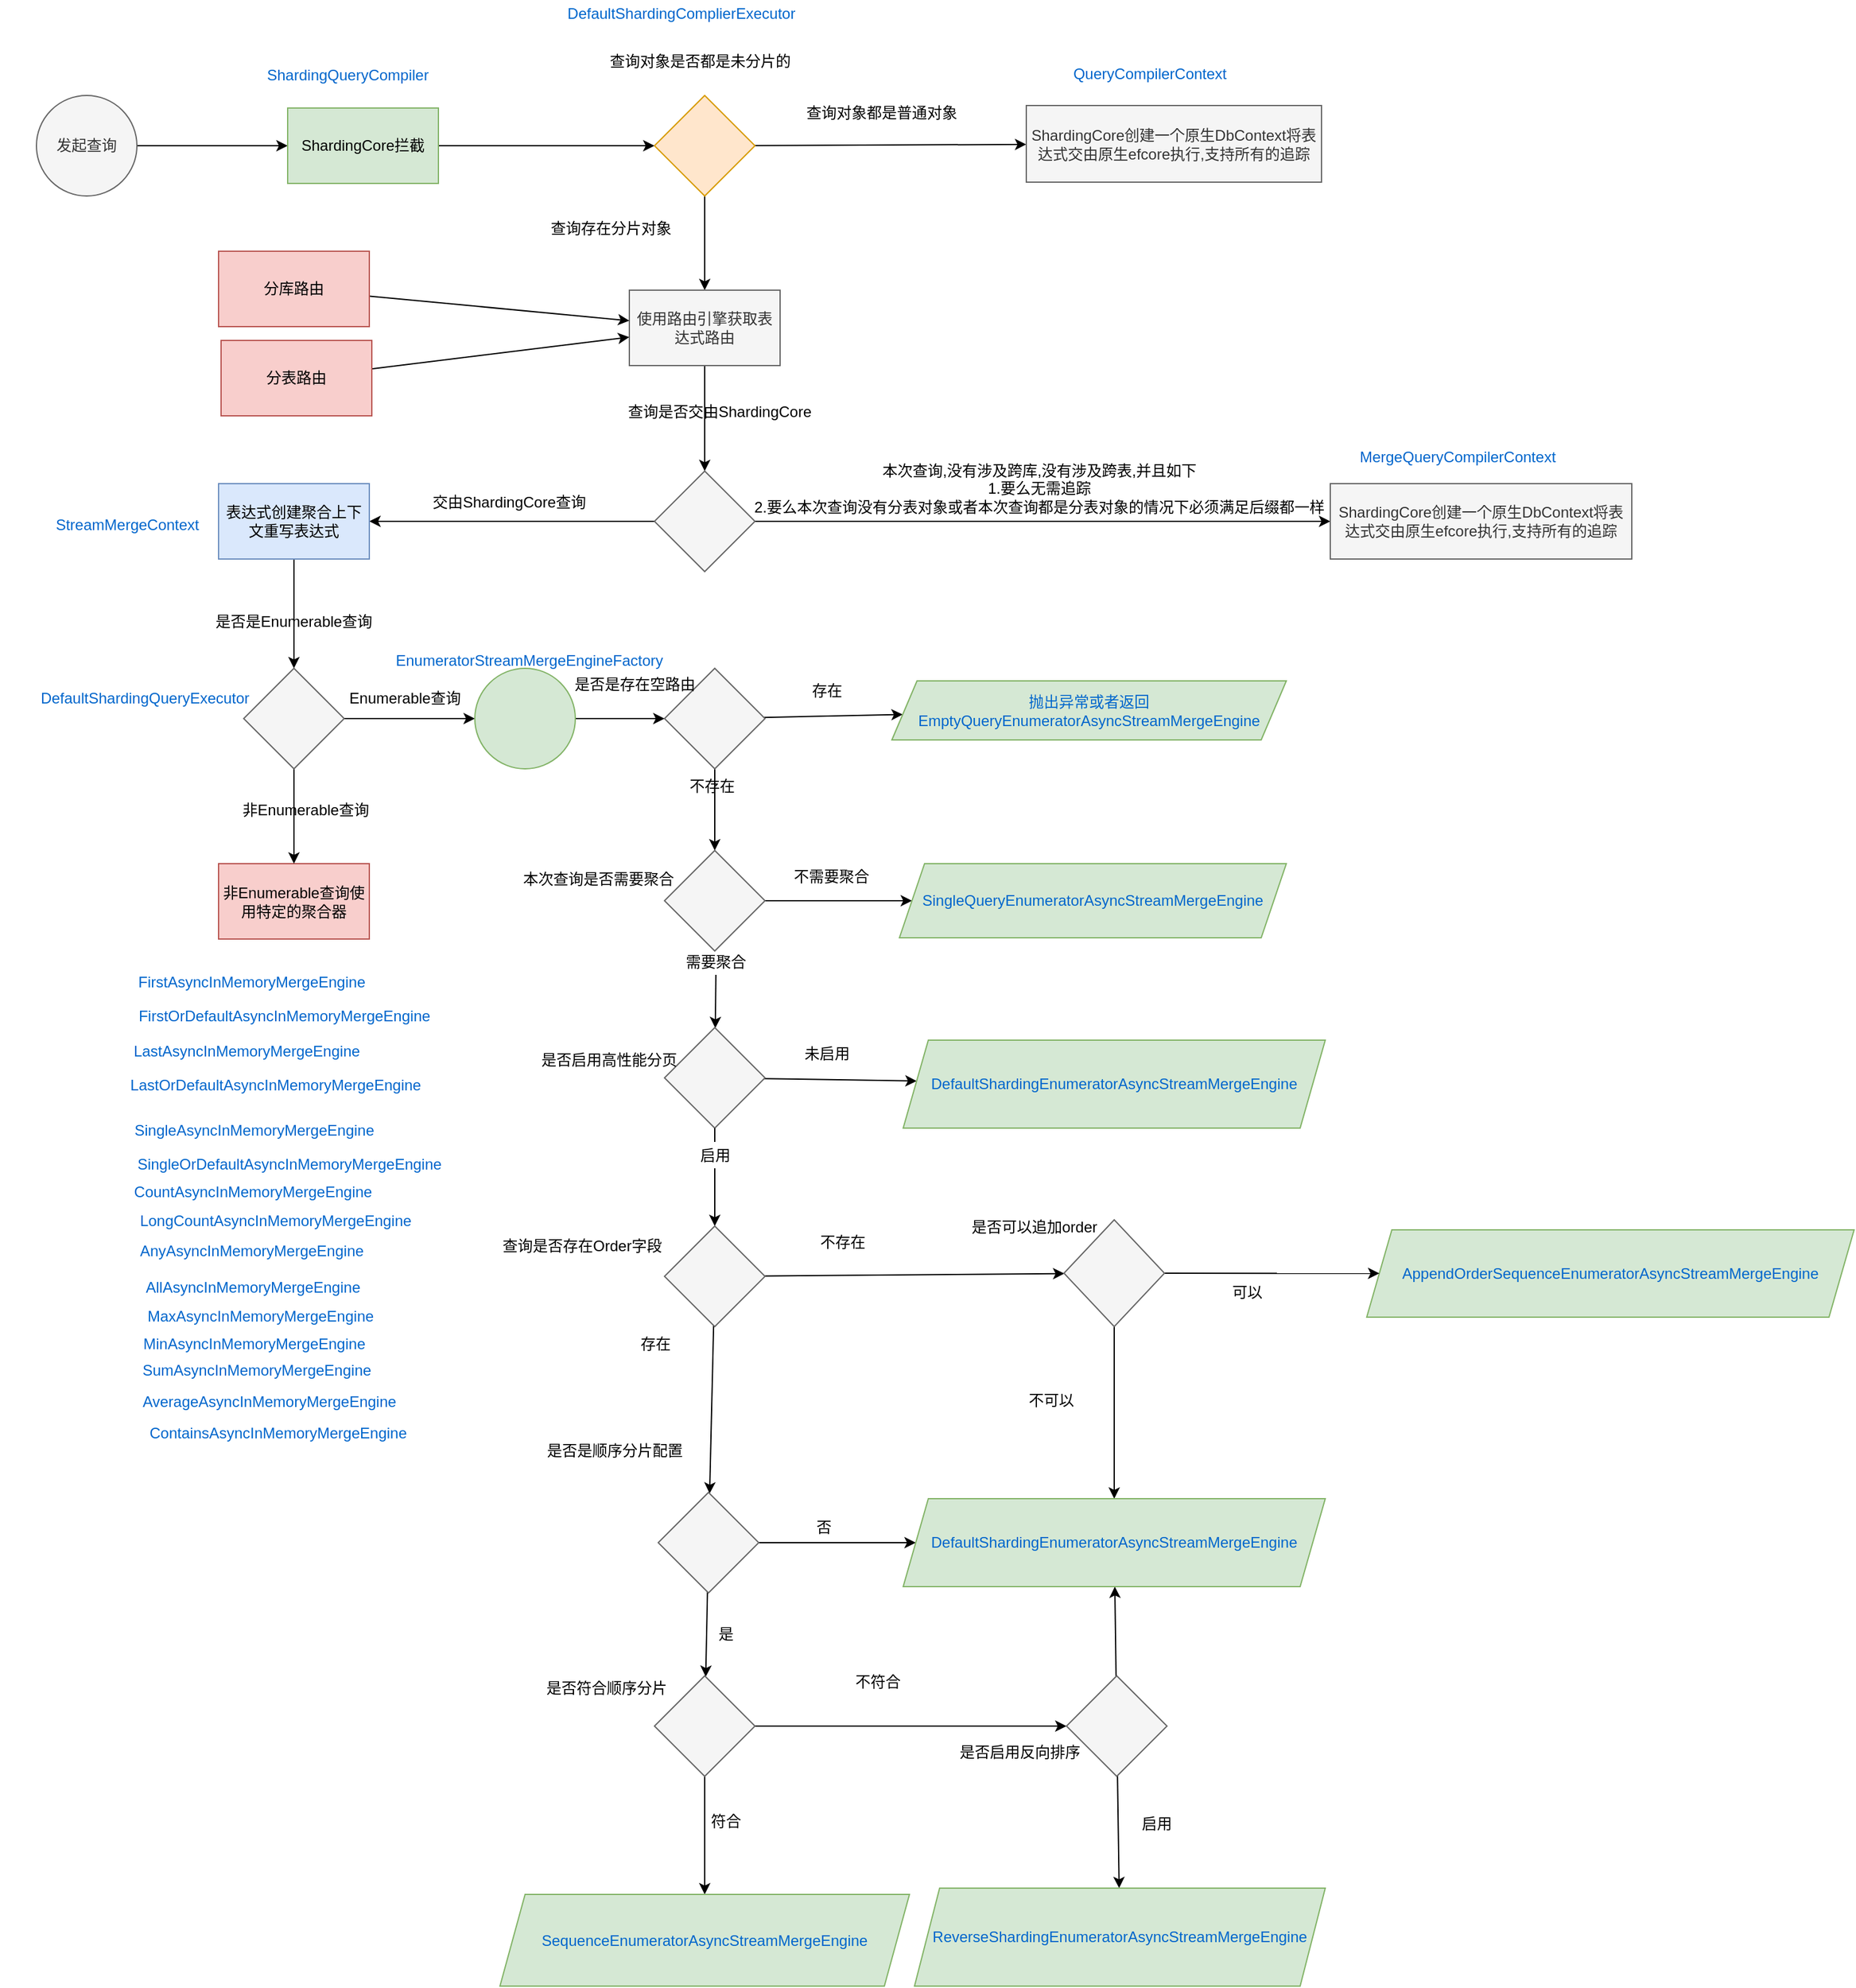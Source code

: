 <mxfile>
    <diagram id="MHCGI5zgXS09eTBA3wTT" name="第 1 页">
        <mxGraphModel dx="2422" dy="931" grid="0" gridSize="10" guides="1" tooltips="1" connect="1" arrows="1" fold="1" page="1" pageScale="1" pageWidth="827" pageHeight="1169" background="#ffffff" math="0" shadow="0">
            <root>
                <mxCell id="0"/>
                <mxCell id="1" parent="0"/>
                <mxCell id="4" style="edgeStyle=none;html=1;exitX=1;exitY=0.5;exitDx=0;exitDy=0;strokeColor=#000000;" edge="1" parent="1" source="2" target="3">
                    <mxGeometry relative="1" as="geometry"/>
                </mxCell>
                <mxCell id="2" value="发起查询" style="ellipse;whiteSpace=wrap;html=1;aspect=fixed;fillColor=#f5f5f5;strokeColor=#666666;fontColor=#333333;" vertex="1" parent="1">
                    <mxGeometry x="20" y="120" width="80" height="80" as="geometry"/>
                </mxCell>
                <mxCell id="7" style="edgeStyle=none;html=1;strokeColor=#000000;" edge="1" parent="1" source="3" target="5">
                    <mxGeometry relative="1" as="geometry"/>
                </mxCell>
                <mxCell id="3" value="&lt;font color=&quot;#000000&quot;&gt;ShardingCore拦截&lt;/font&gt;" style="rounded=0;whiteSpace=wrap;html=1;fillColor=#d5e8d4;strokeColor=#82b366;" vertex="1" parent="1">
                    <mxGeometry x="220" y="130" width="120" height="60" as="geometry"/>
                </mxCell>
                <mxCell id="9" style="edgeStyle=none;html=1;strokeColor=#000000;" edge="1" parent="1" source="5" target="8">
                    <mxGeometry relative="1" as="geometry"/>
                </mxCell>
                <mxCell id="12" style="edgeStyle=none;html=1;entryX=0.5;entryY=0;entryDx=0;entryDy=0;strokeColor=#000000;" edge="1" parent="1" source="5" target="11">
                    <mxGeometry relative="1" as="geometry"/>
                </mxCell>
                <mxCell id="5" value="" style="rhombus;whiteSpace=wrap;html=1;fillColor=#ffe6cc;strokeColor=#d79b00;" vertex="1" parent="1">
                    <mxGeometry x="512" y="120" width="80" height="80" as="geometry"/>
                </mxCell>
                <mxCell id="6" value="&lt;font color=&quot;#000000&quot;&gt;查询对象是否都是未分片的&lt;/font&gt;" style="text;html=1;strokeColor=none;fillColor=none;align=center;verticalAlign=middle;whiteSpace=wrap;rounded=0;" vertex="1" parent="1">
                    <mxGeometry x="445" y="81" width="207" height="23" as="geometry"/>
                </mxCell>
                <mxCell id="8" value="ShardingCore创建一个原生DbContext将表达式交由原生efcore执行,支持所有的追踪" style="rounded=0;whiteSpace=wrap;html=1;fillColor=#f5f5f5;strokeColor=#666666;fontColor=#333333;" vertex="1" parent="1">
                    <mxGeometry x="808" y="128" width="235" height="61" as="geometry"/>
                </mxCell>
                <mxCell id="10" value="&lt;font color=&quot;#000000&quot;&gt;查询对象都是普通对象&lt;/font&gt;" style="text;html=1;strokeColor=none;fillColor=none;align=center;verticalAlign=middle;whiteSpace=wrap;rounded=0;" vertex="1" parent="1">
                    <mxGeometry x="625" y="124" width="136" height="20" as="geometry"/>
                </mxCell>
                <mxCell id="20" style="edgeStyle=none;html=1;strokeColor=#000000;" edge="1" parent="1" source="11" target="19">
                    <mxGeometry relative="1" as="geometry"/>
                </mxCell>
                <mxCell id="11" value="使用路由引擎获取表达式路由" style="rounded=0;whiteSpace=wrap;html=1;fillColor=#f5f5f5;strokeColor=#666666;fontColor=#333333;" vertex="1" parent="1">
                    <mxGeometry x="492" y="275" width="120" height="60" as="geometry"/>
                </mxCell>
                <mxCell id="13" value="&lt;font color=&quot;#000000&quot;&gt;查询存在分片对象&lt;/font&gt;" style="text;html=1;strokeColor=none;fillColor=none;align=center;verticalAlign=middle;whiteSpace=wrap;rounded=0;" vertex="1" parent="1">
                    <mxGeometry x="417" y="216" width="121" height="20" as="geometry"/>
                </mxCell>
                <mxCell id="17" style="edgeStyle=none;html=1;strokeColor=#000000;" edge="1" parent="1" source="15" target="11">
                    <mxGeometry relative="1" as="geometry"/>
                </mxCell>
                <mxCell id="15" value="&lt;font color=&quot;#000000&quot;&gt;分库路由&lt;/font&gt;" style="rounded=0;whiteSpace=wrap;html=1;fillColor=#f8cecc;strokeColor=#b85450;" vertex="1" parent="1">
                    <mxGeometry x="165" y="244" width="120" height="60" as="geometry"/>
                </mxCell>
                <mxCell id="18" style="edgeStyle=none;html=1;entryX=0;entryY=0.622;entryDx=0;entryDy=0;entryPerimeter=0;strokeColor=#000000;" edge="1" parent="1" source="16" target="11">
                    <mxGeometry relative="1" as="geometry"/>
                </mxCell>
                <mxCell id="16" value="&lt;font color=&quot;#000000&quot;&gt;分表路由&lt;/font&gt;" style="rounded=0;whiteSpace=wrap;html=1;fillColor=#f8cecc;strokeColor=#b85450;" vertex="1" parent="1">
                    <mxGeometry x="167" y="315" width="120" height="60" as="geometry"/>
                </mxCell>
                <mxCell id="24" style="edgeStyle=none;html=1;strokeColor=#000000;" edge="1" parent="1" source="19" target="23">
                    <mxGeometry relative="1" as="geometry"/>
                </mxCell>
                <mxCell id="29" style="edgeStyle=none;html=1;entryX=1;entryY=0.5;entryDx=0;entryDy=0;strokeColor=#000000;" edge="1" parent="1" source="19" target="28">
                    <mxGeometry relative="1" as="geometry"/>
                </mxCell>
                <mxCell id="19" value="" style="rhombus;whiteSpace=wrap;html=1;fillColor=#f5f5f5;strokeColor=#666666;fontColor=#333333;" vertex="1" parent="1">
                    <mxGeometry x="512" y="419" width="80" height="80" as="geometry"/>
                </mxCell>
                <mxCell id="22" value="&lt;font color=&quot;#000000&quot;&gt;查询是否交由ShardingCore&lt;/font&gt;" style="text;html=1;strokeColor=none;fillColor=none;align=center;verticalAlign=middle;whiteSpace=wrap;rounded=0;" vertex="1" parent="1">
                    <mxGeometry x="484" y="353" width="160" height="37" as="geometry"/>
                </mxCell>
                <mxCell id="23" value="&lt;span&gt;ShardingCore创建一个原生DbContext将表达式交由原生efcore执行,支持所有的追踪&lt;/span&gt;" style="rounded=0;whiteSpace=wrap;html=1;fillColor=#f5f5f5;strokeColor=#666666;fontColor=#333333;" vertex="1" parent="1">
                    <mxGeometry x="1050" y="429" width="240" height="60" as="geometry"/>
                </mxCell>
                <mxCell id="26" value="&lt;font color=&quot;#000000&quot;&gt;本次查询,没有涉及跨库,没有涉及跨表,并且如下&lt;br&gt;1.要么无需追踪&lt;br&gt;2.要么本次查询没有分表对象或者本次查询都是分表对象的情况下必须满足后缀都一样&lt;br&gt;&lt;/font&gt;" style="text;html=1;strokeColor=none;fillColor=none;align=center;verticalAlign=middle;whiteSpace=wrap;rounded=0;" vertex="1" parent="1">
                    <mxGeometry x="563" y="378" width="511" height="109" as="geometry"/>
                </mxCell>
                <mxCell id="34" style="edgeStyle=none;html=1;strokeColor=#000000;" edge="1" parent="1" source="28" target="33">
                    <mxGeometry relative="1" as="geometry"/>
                </mxCell>
                <mxCell id="28" value="&lt;font color=&quot;#000000&quot;&gt;表达式创建聚合上下文重写表达式&lt;/font&gt;" style="rounded=0;whiteSpace=wrap;html=1;fillColor=#dae8fc;strokeColor=#6c8ebf;" vertex="1" parent="1">
                    <mxGeometry x="165" y="429" width="120" height="60" as="geometry"/>
                </mxCell>
                <mxCell id="30" value="&lt;font color=&quot;#000000&quot;&gt;交由ShardingCore查询&lt;/font&gt;" style="text;html=1;align=center;verticalAlign=middle;resizable=0;points=[];autosize=1;strokeColor=none;" vertex="1" parent="1">
                    <mxGeometry x="330" y="435" width="132" height="18" as="geometry"/>
                </mxCell>
                <mxCell id="31" value="&lt;font color=&quot;#000000&quot;&gt;非Enumerable查询使用特定的聚合器&lt;/font&gt;" style="rounded=0;whiteSpace=wrap;html=1;fillColor=#f8cecc;strokeColor=#b85450;" vertex="1" parent="1">
                    <mxGeometry x="165" y="731.5" width="120" height="60" as="geometry"/>
                </mxCell>
                <mxCell id="36" style="edgeStyle=none;html=1;strokeColor=#000000;" edge="1" parent="1" source="33" target="31">
                    <mxGeometry relative="1" as="geometry"/>
                </mxCell>
                <mxCell id="40" style="edgeStyle=none;html=1;strokeColor=#000000;" edge="1" parent="1" source="33" target="39">
                    <mxGeometry relative="1" as="geometry"/>
                </mxCell>
                <mxCell id="33" value="" style="rhombus;whiteSpace=wrap;html=1;fillColor=#f5f5f5;strokeColor=#666666;fontColor=#333333;" vertex="1" parent="1">
                    <mxGeometry x="185" y="576" width="80" height="80" as="geometry"/>
                </mxCell>
                <mxCell id="35" value="&lt;font color=&quot;#000000&quot;&gt;是否是Enumerable查询&lt;/font&gt;" style="text;html=1;strokeColor=none;fillColor=none;align=center;verticalAlign=middle;whiteSpace=wrap;rounded=0;" vertex="1" parent="1">
                    <mxGeometry x="147" y="526" width="156" height="25" as="geometry"/>
                </mxCell>
                <mxCell id="37" value="&lt;font color=&quot;#000000&quot;&gt;非Enumerable查询&lt;/font&gt;" style="text;html=1;strokeColor=none;fillColor=none;align=center;verticalAlign=middle;whiteSpace=wrap;rounded=0;" vertex="1" parent="1">
                    <mxGeometry x="167" y="677" width="135" height="23" as="geometry"/>
                </mxCell>
                <mxCell id="43" style="edgeStyle=none;html=1;strokeColor=#000000;" edge="1" parent="1" source="39" target="42">
                    <mxGeometry relative="1" as="geometry"/>
                </mxCell>
                <mxCell id="39" value="" style="ellipse;whiteSpace=wrap;html=1;aspect=fixed;fillColor=#d5e8d4;strokeColor=#82b366;" vertex="1" parent="1">
                    <mxGeometry x="369" y="576" width="80" height="80" as="geometry"/>
                </mxCell>
                <mxCell id="41" value="&lt;font color=&quot;#000000&quot;&gt;Enumerable查询&lt;/font&gt;" style="text;html=1;strokeColor=none;fillColor=none;align=center;verticalAlign=middle;whiteSpace=wrap;rounded=0;" vertex="1" parent="1">
                    <mxGeometry x="246" y="588" width="135" height="23" as="geometry"/>
                </mxCell>
                <mxCell id="48" style="edgeStyle=none;html=1;strokeColor=#000000;" edge="1" parent="1" source="42" target="47">
                    <mxGeometry relative="1" as="geometry"/>
                </mxCell>
                <mxCell id="51" style="edgeStyle=none;html=1;strokeColor=#000000;" edge="1" parent="1" source="42" target="50">
                    <mxGeometry relative="1" as="geometry"/>
                </mxCell>
                <mxCell id="42" value="" style="rhombus;whiteSpace=wrap;html=1;fillColor=#f5f5f5;strokeColor=#666666;fontColor=#333333;" vertex="1" parent="1">
                    <mxGeometry x="520" y="576" width="80" height="80" as="geometry"/>
                </mxCell>
                <mxCell id="44" value="&lt;font color=&quot;#000000&quot;&gt;是否是存在空路由&lt;/font&gt;" style="text;html=1;strokeColor=none;fillColor=none;align=center;verticalAlign=middle;whiteSpace=wrap;rounded=0;" vertex="1" parent="1">
                    <mxGeometry x="439" y="579" width="115" height="20" as="geometry"/>
                </mxCell>
                <mxCell id="45" value="&lt;font color=&quot;#0066cc&quot;&gt;EnumeratorStreamMergeEngineFactory&lt;/font&gt;" style="text;html=1;align=center;verticalAlign=middle;resizable=0;points=[];autosize=1;strokeColor=none;" vertex="1" parent="1">
                    <mxGeometry x="300" y="561" width="223" height="18" as="geometry"/>
                </mxCell>
                <mxCell id="47" value="&lt;font color=&quot;#0066cc&quot;&gt;抛出异常或者返回EmptyQueryEnumeratorAsyncStreamMergeEngine&lt;/font&gt;" style="shape=parallelogram;perimeter=parallelogramPerimeter;whiteSpace=wrap;html=1;fixedSize=1;fillColor=#d5e8d4;strokeColor=#82b366;" vertex="1" parent="1">
                    <mxGeometry x="701" y="586" width="314" height="47" as="geometry"/>
                </mxCell>
                <mxCell id="49" value="&lt;font color=&quot;#000000&quot;&gt;存在&lt;/font&gt;" style="text;html=1;strokeColor=none;fillColor=none;align=center;verticalAlign=middle;whiteSpace=wrap;rounded=0;" vertex="1" parent="1">
                    <mxGeometry x="607" y="585" width="85" height="17" as="geometry"/>
                </mxCell>
                <mxCell id="57" style="edgeStyle=none;html=1;strokeColor=#000000;" edge="1" parent="1" source="50" target="56">
                    <mxGeometry relative="1" as="geometry"/>
                </mxCell>
                <mxCell id="60" style="edgeStyle=none;html=1;strokeColor=#000000;startArrow=none;" edge="1" parent="1" source="61" target="59">
                    <mxGeometry relative="1" as="geometry"/>
                </mxCell>
                <mxCell id="50" value="" style="rhombus;whiteSpace=wrap;html=1;fillColor=#f5f5f5;strokeColor=#666666;fontColor=#333333;" vertex="1" parent="1">
                    <mxGeometry x="520" y="721" width="80" height="80" as="geometry"/>
                </mxCell>
                <mxCell id="52" value="&lt;font color=&quot;#000000&quot;&gt;不存在&lt;/font&gt;" style="text;html=1;strokeColor=none;fillColor=none;align=center;verticalAlign=middle;whiteSpace=wrap;rounded=0;" vertex="1" parent="1">
                    <mxGeometry x="538" y="660" width="40" height="20" as="geometry"/>
                </mxCell>
                <mxCell id="53" value="&lt;font color=&quot;#000000&quot;&gt;本次查询是否需要聚合&lt;/font&gt;" style="text;html=1;strokeColor=none;fillColor=none;align=center;verticalAlign=middle;whiteSpace=wrap;rounded=0;" vertex="1" parent="1">
                    <mxGeometry x="397" y="735" width="141" height="17" as="geometry"/>
                </mxCell>
                <mxCell id="56" value="&lt;font color=&quot;#0066cc&quot;&gt;SingleQueryEnumeratorAsyncStreamMergeEngine&lt;/font&gt;" style="shape=parallelogram;perimeter=parallelogramPerimeter;whiteSpace=wrap;html=1;fixedSize=1;fillColor=#d5e8d4;strokeColor=#82b366;" vertex="1" parent="1">
                    <mxGeometry x="707" y="731.5" width="308" height="59" as="geometry"/>
                </mxCell>
                <mxCell id="58" value="&lt;font color=&quot;#000000&quot;&gt;不需要聚合&lt;/font&gt;" style="text;html=1;strokeColor=none;fillColor=none;align=center;verticalAlign=middle;whiteSpace=wrap;rounded=0;" vertex="1" parent="1">
                    <mxGeometry x="607" y="731" width="92" height="21" as="geometry"/>
                </mxCell>
                <mxCell id="67" style="edgeStyle=none;html=1;strokeColor=#000000;" edge="1" parent="1" source="59" target="63">
                    <mxGeometry relative="1" as="geometry"/>
                </mxCell>
                <mxCell id="70" style="edgeStyle=none;html=1;strokeColor=#000000;startArrow=none;" edge="1" parent="1" source="71" target="69">
                    <mxGeometry relative="1" as="geometry"/>
                </mxCell>
                <mxCell id="59" value="" style="rhombus;whiteSpace=wrap;html=1;fillColor=#f5f5f5;strokeColor=#666666;fontColor=#333333;" vertex="1" parent="1">
                    <mxGeometry x="520" y="862" width="80" height="80" as="geometry"/>
                </mxCell>
                <mxCell id="61" value="&lt;font color=&quot;#000000&quot;&gt;需要聚合&lt;/font&gt;" style="text;html=1;strokeColor=none;fillColor=none;align=center;verticalAlign=middle;whiteSpace=wrap;rounded=0;" vertex="1" parent="1">
                    <mxGeometry x="515" y="799" width="92" height="21" as="geometry"/>
                </mxCell>
                <mxCell id="63" value="&lt;font color=&quot;#0066cc&quot;&gt;DefaultShardingEnumeratorAsyncStreamMergeEngine&lt;/font&gt;" style="shape=parallelogram;perimeter=parallelogramPerimeter;whiteSpace=wrap;html=1;fixedSize=1;fillColor=#d5e8d4;strokeColor=#82b366;" vertex="1" parent="1">
                    <mxGeometry x="710" y="872" width="336" height="70" as="geometry"/>
                </mxCell>
                <mxCell id="64" value="&lt;font color=&quot;#000000&quot;&gt;是否启用高性能分页&lt;/font&gt;" style="text;html=1;strokeColor=none;fillColor=none;align=center;verticalAlign=middle;whiteSpace=wrap;rounded=0;" vertex="1" parent="1">
                    <mxGeometry x="414" y="876" width="124" height="23" as="geometry"/>
                </mxCell>
                <mxCell id="68" value="&lt;font color=&quot;#000000&quot;&gt;未启用&lt;/font&gt;" style="text;html=1;strokeColor=none;fillColor=none;align=center;verticalAlign=middle;whiteSpace=wrap;rounded=0;" vertex="1" parent="1">
                    <mxGeometry x="617" y="872" width="65" height="21" as="geometry"/>
                </mxCell>
                <mxCell id="79" style="edgeStyle=none;html=1;strokeColor=#000000;" edge="1" parent="1" source="69" target="77">
                    <mxGeometry relative="1" as="geometry"/>
                </mxCell>
                <mxCell id="84" style="edgeStyle=none;html=1;strokeColor=#000000;" edge="1" parent="1" source="69" target="83">
                    <mxGeometry relative="1" as="geometry"/>
                </mxCell>
                <mxCell id="69" value="" style="rhombus;whiteSpace=wrap;html=1;fillColor=#f5f5f5;strokeColor=#666666;fontColor=#333333;" vertex="1" parent="1">
                    <mxGeometry x="520" y="1020" width="80" height="80" as="geometry"/>
                </mxCell>
                <mxCell id="71" value="&lt;font color=&quot;#000000&quot;&gt;启用&lt;/font&gt;" style="text;html=1;strokeColor=none;fillColor=none;align=center;verticalAlign=middle;whiteSpace=wrap;rounded=0;" vertex="1" parent="1">
                    <mxGeometry x="527.5" y="953" width="65" height="21" as="geometry"/>
                </mxCell>
                <mxCell id="72" value="" style="edgeStyle=none;html=1;strokeColor=#000000;endArrow=none;" edge="1" parent="1" source="59" target="71">
                    <mxGeometry relative="1" as="geometry">
                        <mxPoint x="560" y="942" as="sourcePoint"/>
                        <mxPoint x="560" y="1020" as="targetPoint"/>
                    </mxGeometry>
                </mxCell>
                <mxCell id="73" value="&lt;font color=&quot;#000000&quot;&gt;查询是否存在Order字段&lt;/font&gt;" style="text;html=1;strokeColor=none;fillColor=none;align=center;verticalAlign=middle;whiteSpace=wrap;rounded=0;" vertex="1" parent="1">
                    <mxGeometry x="376" y="1023" width="157" height="26" as="geometry"/>
                </mxCell>
                <mxCell id="74" value="&lt;font color=&quot;#0066cc&quot;&gt;AppendOrderSequenceEnumeratorAsyncStreamMergeEngine&lt;/font&gt;" style="shape=parallelogram;perimeter=parallelogramPerimeter;whiteSpace=wrap;html=1;fixedSize=1;fillColor=#d5e8d4;strokeColor=#82b366;" vertex="1" parent="1">
                    <mxGeometry x="1079" y="1023" width="388" height="69.5" as="geometry"/>
                </mxCell>
                <mxCell id="76" value="&lt;font color=&quot;#000000&quot;&gt;不存在&lt;/font&gt;" style="text;html=1;strokeColor=none;fillColor=none;align=center;verticalAlign=middle;whiteSpace=wrap;rounded=0;" vertex="1" parent="1">
                    <mxGeometry x="642" y="1023" width="40" height="20" as="geometry"/>
                </mxCell>
                <mxCell id="78" style="edgeStyle=none;html=1;strokeColor=#000000;" edge="1" parent="1" source="77" target="74">
                    <mxGeometry relative="1" as="geometry"/>
                </mxCell>
                <mxCell id="115" style="edgeStyle=none;html=1;strokeColor=#000000;" edge="1" parent="1" source="77" target="111">
                    <mxGeometry relative="1" as="geometry"/>
                </mxCell>
                <mxCell id="77" value="" style="rhombus;whiteSpace=wrap;html=1;fillColor=#f5f5f5;strokeColor=#666666;fontColor=#333333;" vertex="1" parent="1">
                    <mxGeometry x="838" y="1015" width="80" height="85" as="geometry"/>
                </mxCell>
                <mxCell id="81" value="&lt;font color=&quot;#000000&quot;&gt;不可以&lt;/font&gt;" style="text;html=1;strokeColor=none;fillColor=none;align=center;verticalAlign=middle;whiteSpace=wrap;rounded=0;" vertex="1" parent="1">
                    <mxGeometry x="808" y="1149" width="40" height="20" as="geometry"/>
                </mxCell>
                <mxCell id="82" value="&lt;font color=&quot;#000000&quot;&gt;可以&lt;/font&gt;" style="text;html=1;strokeColor=none;fillColor=none;align=center;verticalAlign=middle;whiteSpace=wrap;rounded=0;" vertex="1" parent="1">
                    <mxGeometry x="964" y="1063" width="40" height="20" as="geometry"/>
                </mxCell>
                <mxCell id="87" style="edgeStyle=none;html=1;strokeColor=#000000;" edge="1" parent="1" source="83" target="86">
                    <mxGeometry relative="1" as="geometry"/>
                </mxCell>
                <mxCell id="113" style="edgeStyle=none;html=1;strokeColor=#000000;" edge="1" parent="1" source="83" target="111">
                    <mxGeometry relative="1" as="geometry"/>
                </mxCell>
                <mxCell id="83" value="" style="rhombus;whiteSpace=wrap;html=1;fillColor=#f5f5f5;strokeColor=#666666;fontColor=#333333;" vertex="1" parent="1">
                    <mxGeometry x="515" y="1232" width="80" height="80" as="geometry"/>
                </mxCell>
                <mxCell id="85" value="&lt;font color=&quot;#000000&quot;&gt;存在&lt;/font&gt;" style="text;html=1;strokeColor=none;fillColor=none;align=center;verticalAlign=middle;whiteSpace=wrap;rounded=0;" vertex="1" parent="1">
                    <mxGeometry x="493" y="1104" width="40" height="20" as="geometry"/>
                </mxCell>
                <mxCell id="90" style="edgeStyle=none;html=1;strokeColor=#000000;" edge="1" parent="1" source="86" target="89">
                    <mxGeometry relative="1" as="geometry"/>
                </mxCell>
                <mxCell id="98" style="edgeStyle=none;html=1;strokeColor=#000000;" edge="1" parent="1" source="86" target="97">
                    <mxGeometry relative="1" as="geometry"/>
                </mxCell>
                <mxCell id="86" value="" style="rhombus;whiteSpace=wrap;html=1;fillColor=#f5f5f5;strokeColor=#666666;fontColor=#333333;" vertex="1" parent="1">
                    <mxGeometry x="512" y="1378" width="80" height="80" as="geometry"/>
                </mxCell>
                <mxCell id="88" value="&lt;font color=&quot;#000000&quot;&gt;是否是顺序分片配置&lt;/font&gt;" style="text;html=1;strokeColor=none;fillColor=none;align=center;verticalAlign=middle;whiteSpace=wrap;rounded=0;" vertex="1" parent="1">
                    <mxGeometry x="423" y="1187" width="115" height="23" as="geometry"/>
                </mxCell>
                <mxCell id="89" value="&lt;font color=&quot;#0066cc&quot;&gt;SequenceEnumeratorAsyncStreamMergeEngine&lt;/font&gt;" style="shape=parallelogram;perimeter=parallelogramPerimeter;whiteSpace=wrap;html=1;fixedSize=1;fillColor=#d5e8d4;strokeColor=#82b366;" vertex="1" parent="1">
                    <mxGeometry x="389" y="1552" width="326" height="73" as="geometry"/>
                </mxCell>
                <mxCell id="91" value="&lt;font color=&quot;#000000&quot;&gt;是&lt;/font&gt;" style="text;html=1;strokeColor=none;fillColor=none;align=center;verticalAlign=middle;whiteSpace=wrap;rounded=0;" vertex="1" parent="1">
                    <mxGeometry x="549" y="1335" width="40" height="20" as="geometry"/>
                </mxCell>
                <mxCell id="92" value="&lt;font color=&quot;#000000&quot;&gt;是否符合顺序分片&lt;/font&gt;" style="text;html=1;strokeColor=none;fillColor=none;align=center;verticalAlign=middle;whiteSpace=wrap;rounded=0;" vertex="1" parent="1">
                    <mxGeometry x="389" y="1378" width="170" height="20" as="geometry"/>
                </mxCell>
                <mxCell id="93" value="&lt;font color=&quot;#000000&quot;&gt;符合&lt;/font&gt;" style="text;html=1;strokeColor=none;fillColor=none;align=center;verticalAlign=middle;whiteSpace=wrap;rounded=0;" vertex="1" parent="1">
                    <mxGeometry x="549" y="1484" width="40" height="20" as="geometry"/>
                </mxCell>
                <mxCell id="96" value="&lt;font color=&quot;#000000&quot;&gt;不符合&lt;/font&gt;" style="text;html=1;strokeColor=none;fillColor=none;align=center;verticalAlign=middle;whiteSpace=wrap;rounded=0;" vertex="1" parent="1">
                    <mxGeometry x="670" y="1373" width="40" height="20" as="geometry"/>
                </mxCell>
                <mxCell id="100" style="edgeStyle=none;html=1;strokeColor=#000000;" edge="1" parent="1" source="97" target="99">
                    <mxGeometry relative="1" as="geometry"/>
                </mxCell>
                <mxCell id="112" style="edgeStyle=none;html=1;strokeColor=#000000;" edge="1" parent="1" source="97" target="111">
                    <mxGeometry relative="1" as="geometry"/>
                </mxCell>
                <mxCell id="97" value="" style="rhombus;whiteSpace=wrap;html=1;fillColor=#f5f5f5;strokeColor=#666666;fontColor=#333333;" vertex="1" parent="1">
                    <mxGeometry x="840" y="1378" width="80" height="80" as="geometry"/>
                </mxCell>
                <mxCell id="99" value="&lt;font color=&quot;#0066cc&quot;&gt;ReverseShardingEnumeratorAsyncStreamMergeEngine&lt;/font&gt;" style="shape=parallelogram;perimeter=parallelogramPerimeter;whiteSpace=wrap;html=1;fixedSize=1;fillColor=#d5e8d4;strokeColor=#82b366;" vertex="1" parent="1">
                    <mxGeometry x="719" y="1547" width="327" height="78" as="geometry"/>
                </mxCell>
                <mxCell id="101" value="&lt;font color=&quot;#000000&quot;&gt;是否启用反向排序&lt;/font&gt;" style="text;html=1;strokeColor=none;fillColor=none;align=center;verticalAlign=middle;whiteSpace=wrap;rounded=0;" vertex="1" parent="1">
                    <mxGeometry x="740" y="1426" width="126" height="26" as="geometry"/>
                </mxCell>
                <mxCell id="102" value="&lt;font color=&quot;#000000&quot;&gt;启用&lt;/font&gt;" style="text;html=1;strokeColor=none;fillColor=none;align=center;verticalAlign=middle;whiteSpace=wrap;rounded=0;" vertex="1" parent="1">
                    <mxGeometry x="892" y="1486" width="40" height="20" as="geometry"/>
                </mxCell>
                <mxCell id="109" value="&lt;font color=&quot;#000000&quot;&gt;是否可以追加order&lt;/font&gt;" style="text;html=1;strokeColor=none;fillColor=none;align=center;verticalAlign=middle;whiteSpace=wrap;rounded=0;" vertex="1" parent="1">
                    <mxGeometry x="761" y="1007" width="107" height="27" as="geometry"/>
                </mxCell>
                <mxCell id="111" value="&lt;font color=&quot;#0066cc&quot;&gt;DefaultShardingEnumeratorAsyncStreamMergeEngine&lt;/font&gt;" style="shape=parallelogram;perimeter=parallelogramPerimeter;whiteSpace=wrap;html=1;fixedSize=1;fillColor=#d5e8d4;strokeColor=#82b366;" vertex="1" parent="1">
                    <mxGeometry x="710" y="1237" width="336" height="70" as="geometry"/>
                </mxCell>
                <mxCell id="116" value="&lt;font color=&quot;#000000&quot;&gt;否&lt;/font&gt;" style="text;html=1;strokeColor=none;fillColor=none;align=center;verticalAlign=middle;whiteSpace=wrap;rounded=0;" vertex="1" parent="1">
                    <mxGeometry x="627" y="1250" width="40" height="20" as="geometry"/>
                </mxCell>
                <mxCell id="117" value="&lt;font color=&quot;#0066cc&quot;&gt;ShardingQueryCompiler&lt;/font&gt;" style="text;html=1;strokeColor=none;fillColor=none;align=center;verticalAlign=middle;whiteSpace=wrap;rounded=0;" vertex="1" parent="1">
                    <mxGeometry x="194" y="93" width="148" height="21" as="geometry"/>
                </mxCell>
                <mxCell id="118" value="&lt;font color=&quot;#0066cc&quot;&gt;DefaultShardingComplierExecutor&lt;/font&gt;" style="text;html=1;strokeColor=none;fillColor=none;align=center;verticalAlign=middle;whiteSpace=wrap;rounded=0;" vertex="1" parent="1">
                    <mxGeometry x="432" y="44" width="203" height="22" as="geometry"/>
                </mxCell>
                <mxCell id="119" value="&lt;font color=&quot;#0066cc&quot;&gt;QueryCompilerContext&lt;/font&gt;" style="text;html=1;strokeColor=none;fillColor=none;align=center;verticalAlign=middle;whiteSpace=wrap;rounded=0;" vertex="1" parent="1">
                    <mxGeometry x="805" y="92" width="203" height="22" as="geometry"/>
                </mxCell>
                <mxCell id="120" value="&lt;font color=&quot;#0066cc&quot;&gt;StreamMergeContext&lt;/font&gt;" style="text;html=1;strokeColor=none;fillColor=none;align=center;verticalAlign=middle;whiteSpace=wrap;rounded=0;" vertex="1" parent="1">
                    <mxGeometry x="-9" y="451" width="203" height="22" as="geometry"/>
                </mxCell>
                <mxCell id="121" value="&lt;font color=&quot;#0066cc&quot;&gt;MergeQueryCompilerContext&lt;/font&gt;" style="text;html=1;strokeColor=none;fillColor=none;align=center;verticalAlign=middle;whiteSpace=wrap;rounded=0;" vertex="1" parent="1">
                    <mxGeometry x="1050" y="397" width="203" height="22" as="geometry"/>
                </mxCell>
                <mxCell id="123" value="&lt;font color=&quot;#0066cc&quot;&gt;DefaultShardingQueryExecutor&lt;/font&gt;" style="text;html=1;align=center;verticalAlign=middle;resizable=0;points=[];autosize=1;strokeColor=none;" vertex="1" parent="1">
                    <mxGeometry x="18" y="590.5" width="176" height="18" as="geometry"/>
                </mxCell>
                <mxCell id="124" value="&lt;font color=&quot;#0066cc&quot;&gt;FirstAsyncInMemoryMergeEngine&lt;/font&gt;" style="text;html=1;align=center;verticalAlign=middle;resizable=0;points=[];autosize=1;strokeColor=none;" vertex="1" parent="1">
                    <mxGeometry x="95" y="817" width="191" height="18" as="geometry"/>
                </mxCell>
                <mxCell id="125" value="&lt;font color=&quot;#0066cc&quot;&gt;FirstOrDefaultAsyncInMemoryMergeEngine&lt;/font&gt;" style="text;html=1;align=center;verticalAlign=middle;resizable=0;points=[];autosize=1;strokeColor=none;" vertex="1" parent="1">
                    <mxGeometry x="96" y="844" width="242" height="18" as="geometry"/>
                </mxCell>
                <mxCell id="126" value="&lt;font color=&quot;#0066cc&quot;&gt;LastAsyncInMemoryMergeEngine&lt;/font&gt;" style="text;html=1;align=center;verticalAlign=middle;resizable=0;points=[];autosize=1;strokeColor=none;" vertex="1" parent="1">
                    <mxGeometry x="92" y="872" width="190" height="18" as="geometry"/>
                </mxCell>
                <mxCell id="127" value="&lt;font color=&quot;#0066cc&quot;&gt;LastOrDefaultAsyncInMemoryMergeEngine&lt;/font&gt;" style="text;html=1;align=center;verticalAlign=middle;resizable=0;points=[];autosize=1;strokeColor=none;" vertex="1" parent="1">
                    <mxGeometry x="89" y="899" width="241" height="18" as="geometry"/>
                </mxCell>
                <mxCell id="128" value="&lt;font color=&quot;#0066cc&quot;&gt;SingleAsyncInMemoryMergeEngine&lt;/font&gt;" style="text;html=1;align=center;verticalAlign=middle;resizable=0;points=[];autosize=1;strokeColor=none;" vertex="1" parent="1">
                    <mxGeometry x="92" y="935" width="201" height="18" as="geometry"/>
                </mxCell>
                <mxCell id="129" value="&lt;font color=&quot;#0066cc&quot;&gt;SingleOrDefaultAsyncInMemoryMergeEngine&lt;/font&gt;" style="text;html=1;align=center;verticalAlign=middle;resizable=0;points=[];autosize=1;strokeColor=none;" vertex="1" parent="1">
                    <mxGeometry x="95" y="962" width="252" height="18" as="geometry"/>
                </mxCell>
                <mxCell id="130" value="&lt;font color=&quot;#0066cc&quot;&gt;CountAsyncInMemoryMergeEngine&lt;/font&gt;" style="text;html=1;align=center;verticalAlign=middle;resizable=0;points=[];autosize=1;strokeColor=none;" vertex="1" parent="1">
                    <mxGeometry x="92" y="984" width="199" height="18" as="geometry"/>
                </mxCell>
                <mxCell id="131" value="&lt;font color=&quot;#0066cc&quot;&gt;LongCountAsyncInMemoryMergeEngine&lt;/font&gt;" style="text;html=1;align=center;verticalAlign=middle;resizable=0;points=[];autosize=1;strokeColor=none;" vertex="1" parent="1">
                    <mxGeometry x="96.5" y="1007" width="226" height="18" as="geometry"/>
                </mxCell>
                <mxCell id="132" value="&lt;font color=&quot;#0066cc&quot;&gt;AnyAsyncInMemoryMergeEngine&lt;/font&gt;" style="text;html=1;align=center;verticalAlign=middle;resizable=0;points=[];autosize=1;strokeColor=none;" vertex="1" parent="1">
                    <mxGeometry x="97" y="1031" width="188" height="18" as="geometry"/>
                </mxCell>
                <mxCell id="133" value="&lt;font color=&quot;#0066cc&quot;&gt;AllAsyncInMemoryMergeEngine&lt;/font&gt;" style="text;html=1;align=center;verticalAlign=middle;resizable=0;points=[];autosize=1;strokeColor=none;" vertex="1" parent="1">
                    <mxGeometry x="101" y="1060" width="181" height="18" as="geometry"/>
                </mxCell>
                <mxCell id="134" value="&lt;font color=&quot;#0066cc&quot;&gt;MaxAsyncInMemoryMergeEngine&lt;/font&gt;" style="text;html=1;align=center;verticalAlign=middle;resizable=0;points=[];autosize=1;strokeColor=none;" vertex="1" parent="1">
                    <mxGeometry x="103" y="1083" width="190" height="18" as="geometry"/>
                </mxCell>
                <mxCell id="135" value="&lt;font color=&quot;#0066cc&quot;&gt;MinAsyncInMemoryMergeEngine&lt;/font&gt;" style="text;html=1;align=center;verticalAlign=middle;resizable=0;points=[];autosize=1;strokeColor=none;" vertex="1" parent="1">
                    <mxGeometry x="99" y="1105" width="187" height="18" as="geometry"/>
                </mxCell>
                <mxCell id="136" value="&lt;font color=&quot;#0066cc&quot;&gt;SumAsyncInMemoryMergeEngine&lt;/font&gt;" style="text;html=1;align=center;verticalAlign=middle;resizable=0;points=[];autosize=1;strokeColor=none;" vertex="1" parent="1">
                    <mxGeometry x="99" y="1126" width="192" height="18" as="geometry"/>
                </mxCell>
                <mxCell id="137" value="&lt;font color=&quot;#0066cc&quot;&gt;AverageAsyncInMemoryMergeEngine&lt;/font&gt;" style="text;html=1;align=center;verticalAlign=middle;resizable=0;points=[];autosize=1;strokeColor=none;" vertex="1" parent="1">
                    <mxGeometry x="99" y="1151" width="212" height="18" as="geometry"/>
                </mxCell>
                <mxCell id="138" value="&lt;font color=&quot;#0066cc&quot;&gt;ContainsAsyncInMemoryMergeEngine&lt;/font&gt;" style="text;html=1;align=center;verticalAlign=middle;resizable=0;points=[];autosize=1;strokeColor=none;" vertex="1" parent="1">
                    <mxGeometry x="104" y="1176" width="215" height="18" as="geometry"/>
                </mxCell>
            </root>
        </mxGraphModel>
    </diagram>
</mxfile>
